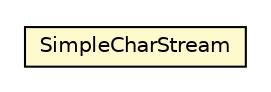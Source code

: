 #!/usr/local/bin/dot
#
# Class diagram 
# Generated by UMLGraph version R5_6-24-gf6e263 (http://www.umlgraph.org/)
#

digraph G {
	edge [fontname="Helvetica",fontsize=10,labelfontname="Helvetica",labelfontsize=10];
	node [fontname="Helvetica",fontsize=10,shape=plaintext];
	nodesep=0.25;
	ranksep=0.5;
	// com.orientechnologies.orient.core.sql.parser.SimpleCharStream
	c4532444 [label=<<table title="com.orientechnologies.orient.core.sql.parser.SimpleCharStream" border="0" cellborder="1" cellspacing="0" cellpadding="2" port="p" bgcolor="lemonChiffon" href="./SimpleCharStream.html">
		<tr><td><table border="0" cellspacing="0" cellpadding="1">
<tr><td align="center" balign="center"> SimpleCharStream </td></tr>
		</table></td></tr>
		</table>>, URL="./SimpleCharStream.html", fontname="Helvetica", fontcolor="black", fontsize=10.0];
}

